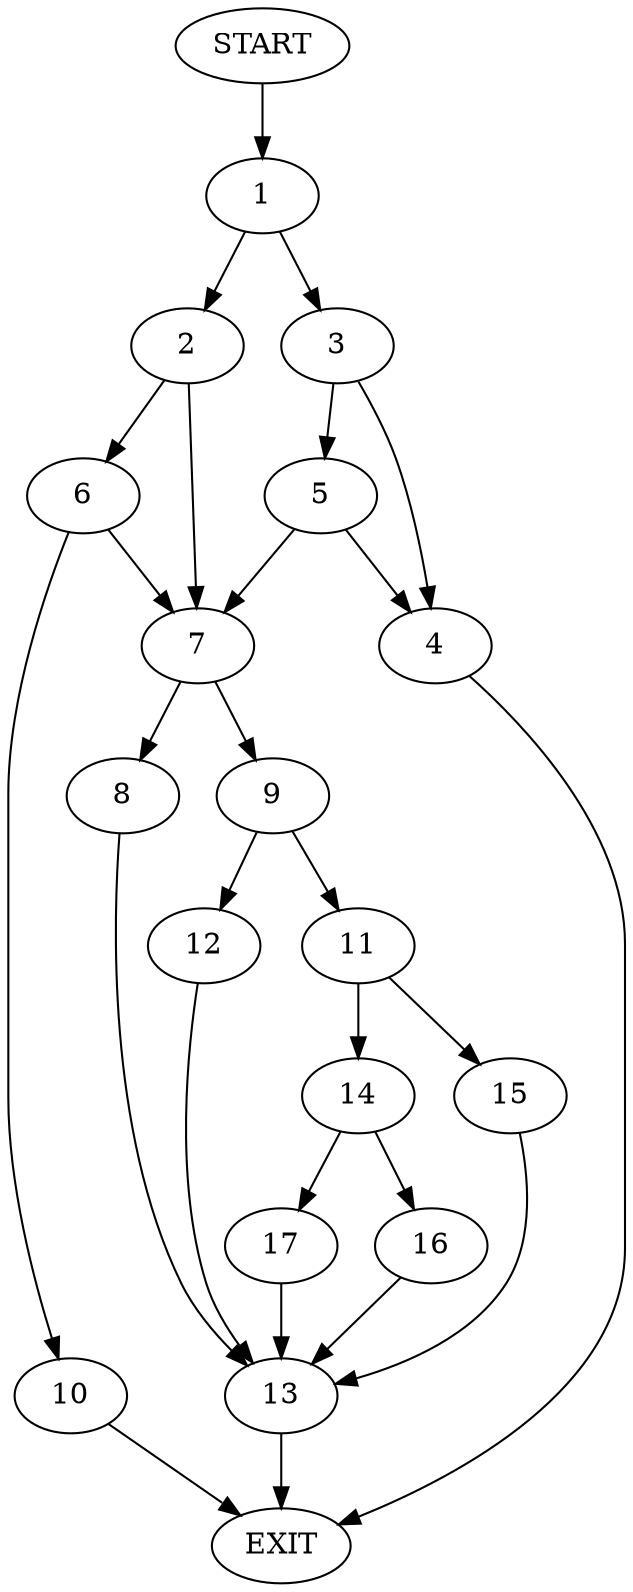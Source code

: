 digraph {
0 [label="START"]
18 [label="EXIT"]
0 -> 1
1 -> 2
1 -> 3
3 -> 4
3 -> 5
2 -> 6
2 -> 7
5 -> 4
5 -> 7
4 -> 18
7 -> 8
7 -> 9
6 -> 7
6 -> 10
10 -> 18
9 -> 11
9 -> 12
8 -> 13
13 -> 18
11 -> 14
11 -> 15
12 -> 13
15 -> 13
14 -> 16
14 -> 17
17 -> 13
16 -> 13
}
